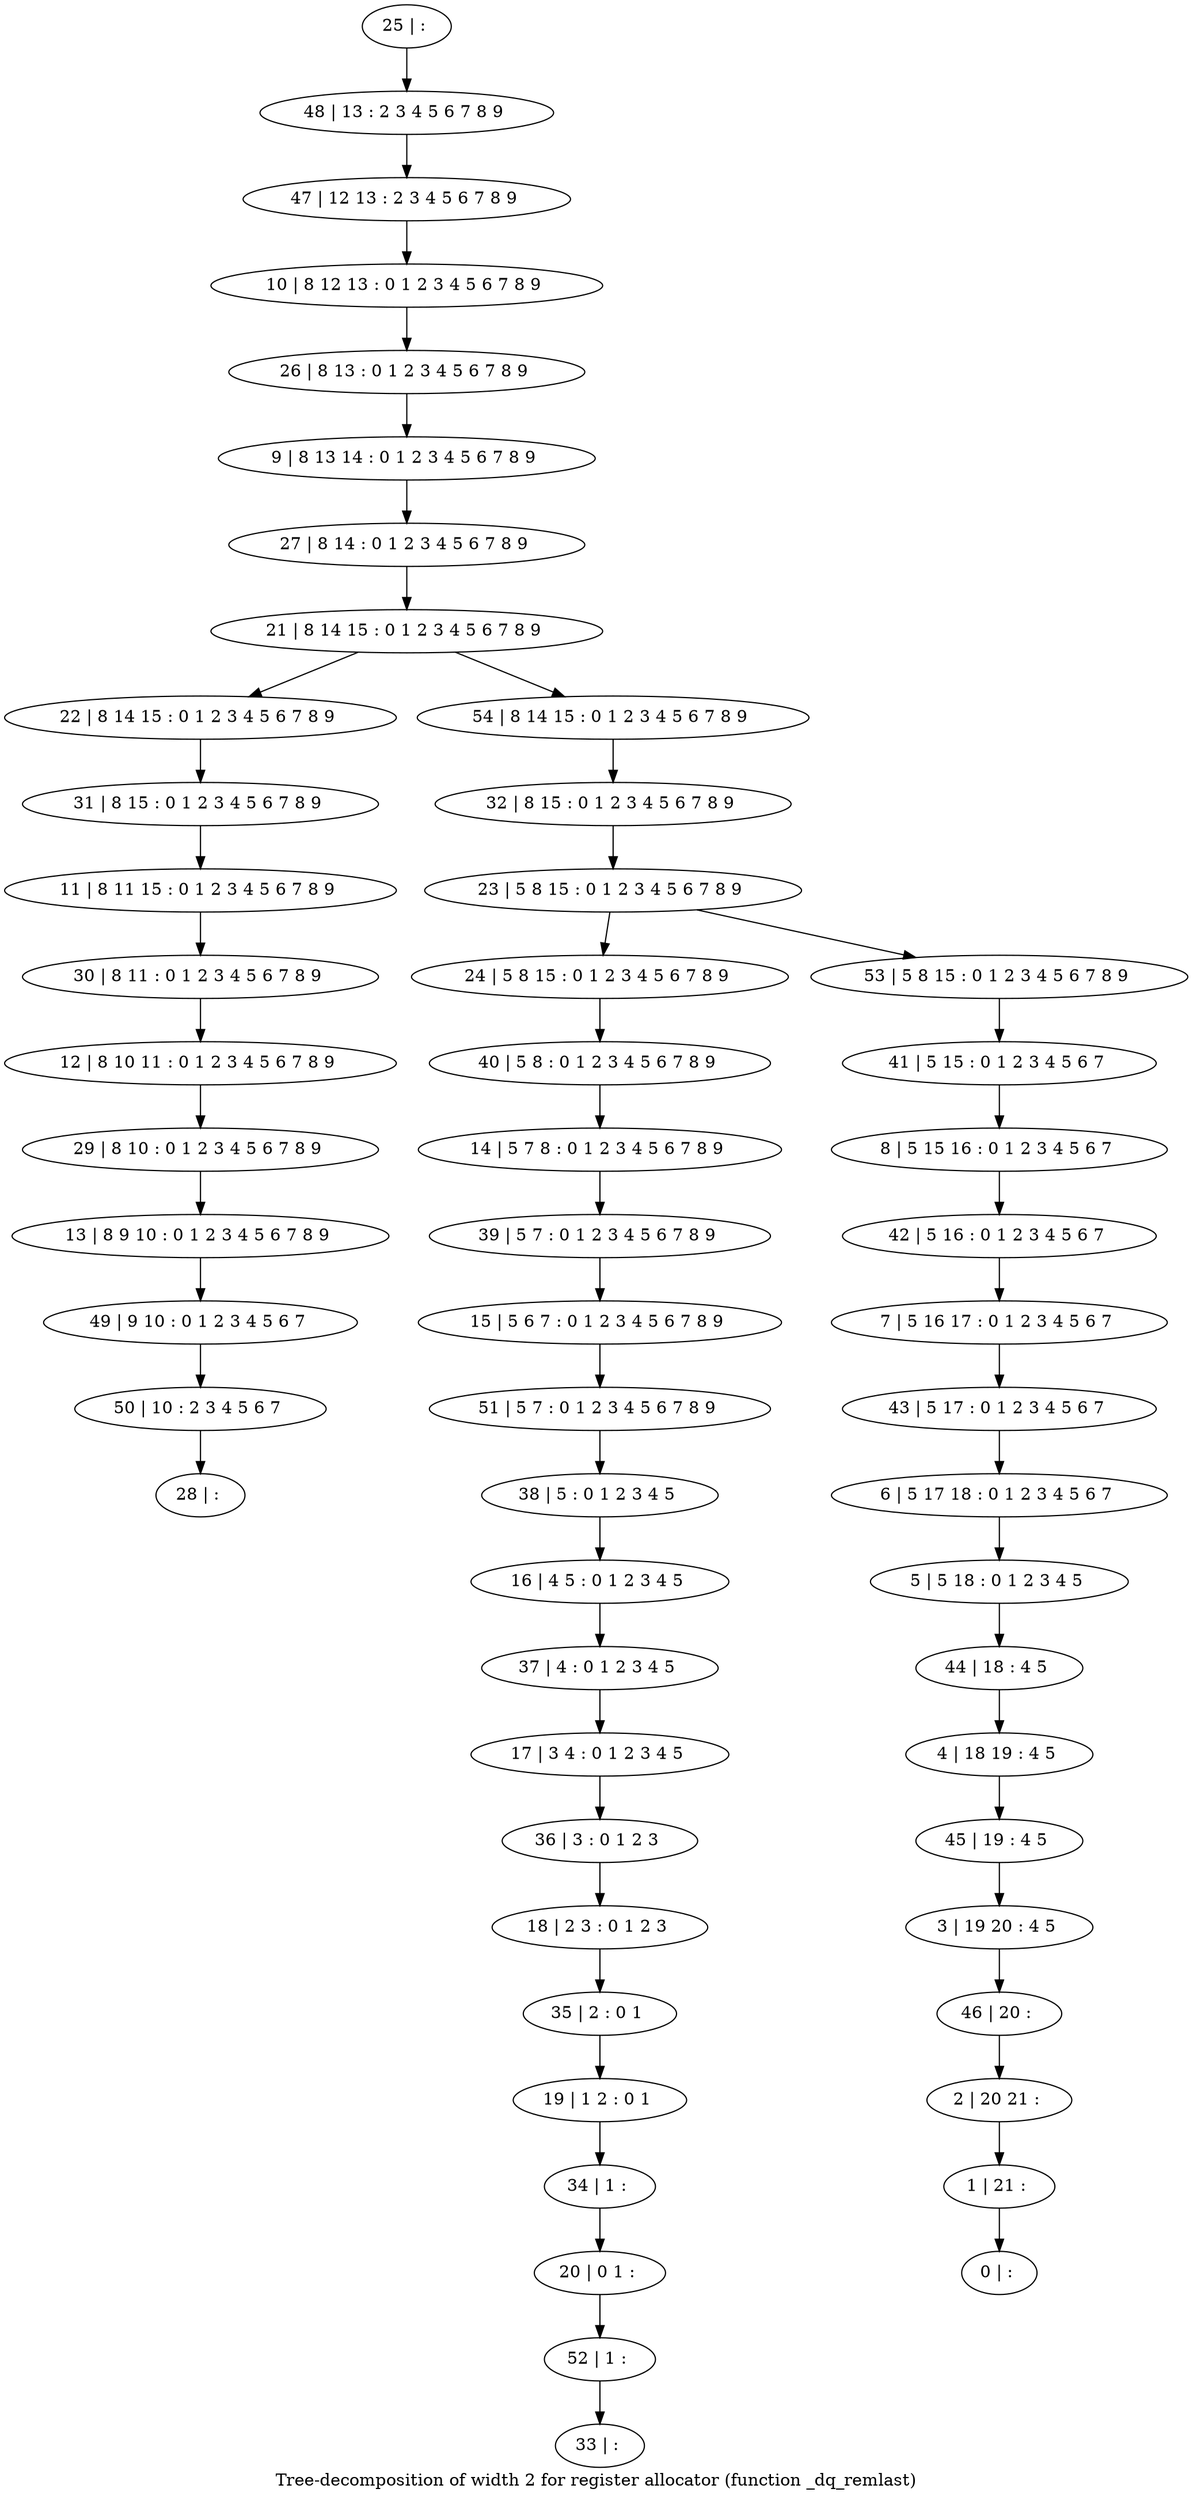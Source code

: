 digraph G {
graph [label="Tree-decomposition of width 2 for register allocator (function _dq_remlast)"]
0[label="0 | : "];
1[label="1 | 21 : "];
2[label="2 | 20 21 : "];
3[label="3 | 19 20 : 4 5 "];
4[label="4 | 18 19 : 4 5 "];
5[label="5 | 5 18 : 0 1 2 3 4 5 "];
6[label="6 | 5 17 18 : 0 1 2 3 4 5 6 7 "];
7[label="7 | 5 16 17 : 0 1 2 3 4 5 6 7 "];
8[label="8 | 5 15 16 : 0 1 2 3 4 5 6 7 "];
9[label="9 | 8 13 14 : 0 1 2 3 4 5 6 7 8 9 "];
10[label="10 | 8 12 13 : 0 1 2 3 4 5 6 7 8 9 "];
11[label="11 | 8 11 15 : 0 1 2 3 4 5 6 7 8 9 "];
12[label="12 | 8 10 11 : 0 1 2 3 4 5 6 7 8 9 "];
13[label="13 | 8 9 10 : 0 1 2 3 4 5 6 7 8 9 "];
14[label="14 | 5 7 8 : 0 1 2 3 4 5 6 7 8 9 "];
15[label="15 | 5 6 7 : 0 1 2 3 4 5 6 7 8 9 "];
16[label="16 | 4 5 : 0 1 2 3 4 5 "];
17[label="17 | 3 4 : 0 1 2 3 4 5 "];
18[label="18 | 2 3 : 0 1 2 3 "];
19[label="19 | 1 2 : 0 1 "];
20[label="20 | 0 1 : "];
21[label="21 | 8 14 15 : 0 1 2 3 4 5 6 7 8 9 "];
22[label="22 | 8 14 15 : 0 1 2 3 4 5 6 7 8 9 "];
23[label="23 | 5 8 15 : 0 1 2 3 4 5 6 7 8 9 "];
24[label="24 | 5 8 15 : 0 1 2 3 4 5 6 7 8 9 "];
25[label="25 | : "];
26[label="26 | 8 13 : 0 1 2 3 4 5 6 7 8 9 "];
27[label="27 | 8 14 : 0 1 2 3 4 5 6 7 8 9 "];
28[label="28 | : "];
29[label="29 | 8 10 : 0 1 2 3 4 5 6 7 8 9 "];
30[label="30 | 8 11 : 0 1 2 3 4 5 6 7 8 9 "];
31[label="31 | 8 15 : 0 1 2 3 4 5 6 7 8 9 "];
32[label="32 | 8 15 : 0 1 2 3 4 5 6 7 8 9 "];
33[label="33 | : "];
34[label="34 | 1 : "];
35[label="35 | 2 : 0 1 "];
36[label="36 | 3 : 0 1 2 3 "];
37[label="37 | 4 : 0 1 2 3 4 5 "];
38[label="38 | 5 : 0 1 2 3 4 5 "];
39[label="39 | 5 7 : 0 1 2 3 4 5 6 7 8 9 "];
40[label="40 | 5 8 : 0 1 2 3 4 5 6 7 8 9 "];
41[label="41 | 5 15 : 0 1 2 3 4 5 6 7 "];
42[label="42 | 5 16 : 0 1 2 3 4 5 6 7 "];
43[label="43 | 5 17 : 0 1 2 3 4 5 6 7 "];
44[label="44 | 18 : 4 5 "];
45[label="45 | 19 : 4 5 "];
46[label="46 | 20 : "];
47[label="47 | 12 13 : 2 3 4 5 6 7 8 9 "];
48[label="48 | 13 : 2 3 4 5 6 7 8 9 "];
49[label="49 | 9 10 : 0 1 2 3 4 5 6 7 "];
50[label="50 | 10 : 2 3 4 5 6 7 "];
51[label="51 | 5 7 : 0 1 2 3 4 5 6 7 8 9 "];
52[label="52 | 1 : "];
53[label="53 | 5 8 15 : 0 1 2 3 4 5 6 7 8 9 "];
54[label="54 | 8 14 15 : 0 1 2 3 4 5 6 7 8 9 "];
29->13 ;
12->29 ;
30->12 ;
11->30 ;
31->11 ;
22->31 ;
34->20 ;
19->34 ;
35->19 ;
18->35 ;
36->18 ;
17->36 ;
37->17 ;
16->37 ;
38->16 ;
39->15 ;
14->39 ;
40->14 ;
24->40 ;
13->49 ;
50->28 ;
49->50 ;
51->38 ;
15->51 ;
52->33 ;
20->52 ;
25->48 ;
48->47 ;
47->10 ;
10->26 ;
26->9 ;
9->27 ;
27->21 ;
32->23 ;
41->8 ;
8->42 ;
42->7 ;
7->43 ;
43->6 ;
6->5 ;
5->44 ;
44->4 ;
4->45 ;
45->3 ;
3->46 ;
46->2 ;
2->1 ;
1->0 ;
53->41 ;
54->32 ;
23->24 ;
23->53 ;
21->22 ;
21->54 ;
}
